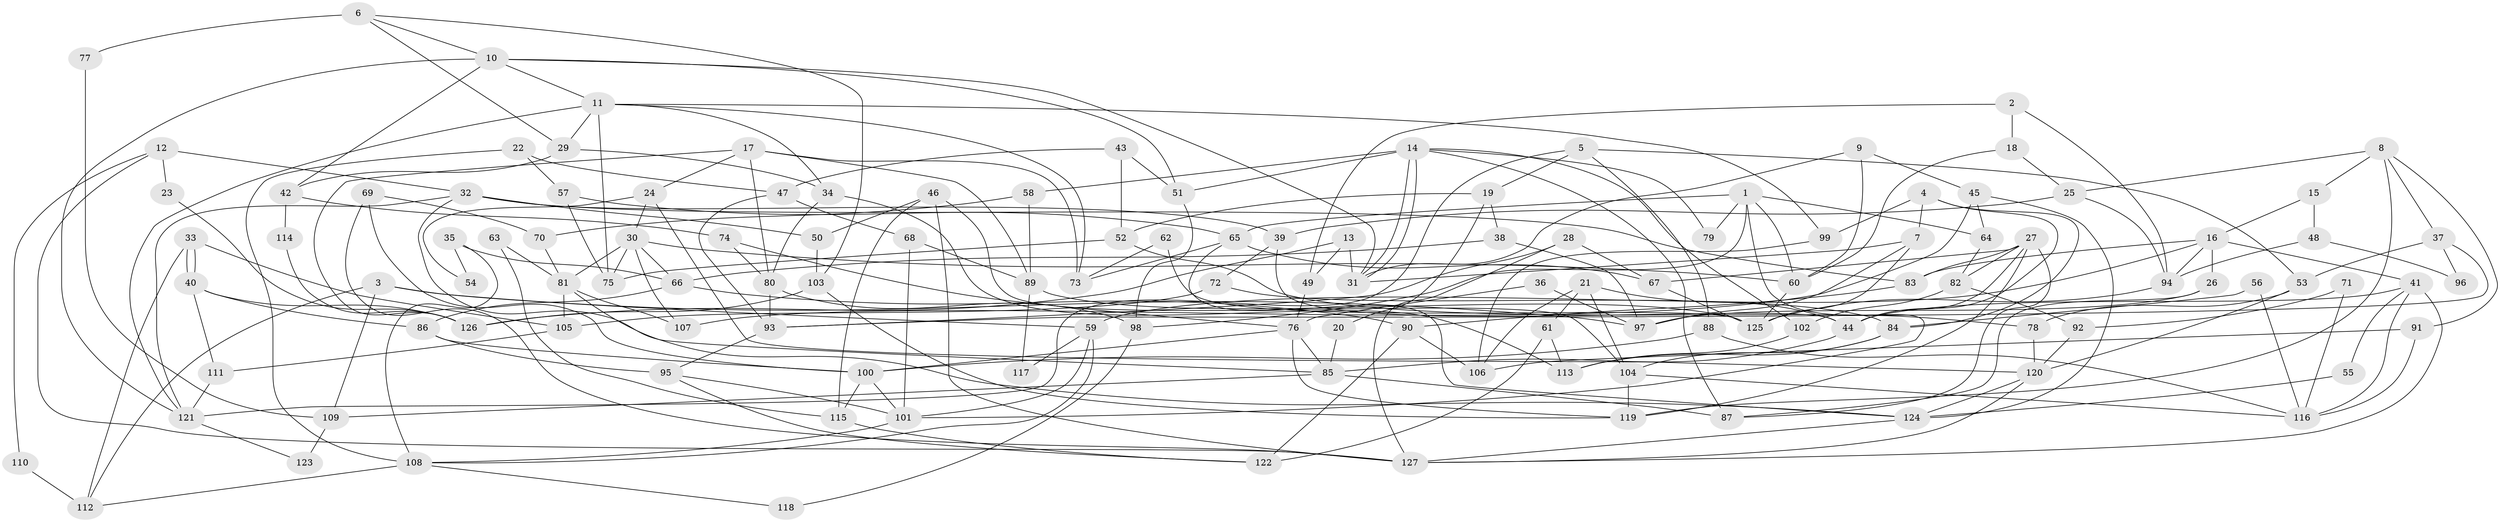 // Generated by graph-tools (version 1.1) at 2025/35/03/09/25 02:35:53]
// undirected, 127 vertices, 254 edges
graph export_dot {
graph [start="1"]
  node [color=gray90,style=filled];
  1;
  2;
  3;
  4;
  5;
  6;
  7;
  8;
  9;
  10;
  11;
  12;
  13;
  14;
  15;
  16;
  17;
  18;
  19;
  20;
  21;
  22;
  23;
  24;
  25;
  26;
  27;
  28;
  29;
  30;
  31;
  32;
  33;
  34;
  35;
  36;
  37;
  38;
  39;
  40;
  41;
  42;
  43;
  44;
  45;
  46;
  47;
  48;
  49;
  50;
  51;
  52;
  53;
  54;
  55;
  56;
  57;
  58;
  59;
  60;
  61;
  62;
  63;
  64;
  65;
  66;
  67;
  68;
  69;
  70;
  71;
  72;
  73;
  74;
  75;
  76;
  77;
  78;
  79;
  80;
  81;
  82;
  83;
  84;
  85;
  86;
  87;
  88;
  89;
  90;
  91;
  92;
  93;
  94;
  95;
  96;
  97;
  98;
  99;
  100;
  101;
  102;
  103;
  104;
  105;
  106;
  107;
  108;
  109;
  110;
  111;
  112;
  113;
  114;
  115;
  116;
  117;
  118;
  119;
  120;
  121;
  122;
  123;
  124;
  125;
  126;
  127;
  1 -- 60;
  1 -- 101;
  1 -- 64;
  1 -- 65;
  1 -- 79;
  1 -- 98;
  2 -- 94;
  2 -- 49;
  2 -- 18;
  3 -- 97;
  3 -- 59;
  3 -- 109;
  3 -- 112;
  4 -- 7;
  4 -- 84;
  4 -- 44;
  4 -- 99;
  5 -- 121;
  5 -- 53;
  5 -- 19;
  5 -- 88;
  6 -- 29;
  6 -- 10;
  6 -- 77;
  6 -- 103;
  7 -- 97;
  7 -- 125;
  7 -- 31;
  8 -- 91;
  8 -- 119;
  8 -- 15;
  8 -- 25;
  8 -- 37;
  9 -- 60;
  9 -- 31;
  9 -- 45;
  10 -- 31;
  10 -- 51;
  10 -- 11;
  10 -- 42;
  10 -- 121;
  11 -- 121;
  11 -- 29;
  11 -- 34;
  11 -- 73;
  11 -- 75;
  11 -- 99;
  12 -- 127;
  12 -- 32;
  12 -- 23;
  12 -- 110;
  13 -- 31;
  13 -- 126;
  13 -- 49;
  14 -- 102;
  14 -- 31;
  14 -- 31;
  14 -- 51;
  14 -- 58;
  14 -- 79;
  14 -- 87;
  15 -- 16;
  15 -- 48;
  16 -- 59;
  16 -- 41;
  16 -- 26;
  16 -- 83;
  16 -- 94;
  17 -- 73;
  17 -- 89;
  17 -- 24;
  17 -- 80;
  17 -- 126;
  18 -- 25;
  18 -- 60;
  19 -- 52;
  19 -- 20;
  19 -- 38;
  20 -- 85;
  21 -- 44;
  21 -- 104;
  21 -- 61;
  21 -- 106;
  22 -- 47;
  22 -- 57;
  22 -- 108;
  23 -- 126;
  24 -- 30;
  24 -- 54;
  24 -- 120;
  25 -- 94;
  25 -- 39;
  26 -- 87;
  26 -- 97;
  27 -- 44;
  27 -- 87;
  27 -- 67;
  27 -- 82;
  27 -- 83;
  27 -- 119;
  28 -- 127;
  28 -- 93;
  28 -- 67;
  29 -- 42;
  29 -- 34;
  30 -- 81;
  30 -- 107;
  30 -- 60;
  30 -- 66;
  30 -- 75;
  32 -- 50;
  32 -- 83;
  32 -- 39;
  32 -- 85;
  32 -- 121;
  33 -- 40;
  33 -- 40;
  33 -- 105;
  33 -- 112;
  34 -- 80;
  34 -- 113;
  35 -- 108;
  35 -- 66;
  35 -- 54;
  36 -- 76;
  36 -- 97;
  37 -- 93;
  37 -- 53;
  37 -- 96;
  38 -- 66;
  38 -- 97;
  39 -- 44;
  39 -- 72;
  40 -- 126;
  40 -- 86;
  40 -- 111;
  41 -- 116;
  41 -- 44;
  41 -- 55;
  41 -- 127;
  42 -- 74;
  42 -- 114;
  43 -- 51;
  43 -- 52;
  43 -- 47;
  44 -- 85;
  45 -- 124;
  45 -- 64;
  45 -- 107;
  46 -- 127;
  46 -- 115;
  46 -- 50;
  46 -- 104;
  47 -- 93;
  47 -- 68;
  48 -- 94;
  48 -- 96;
  49 -- 76;
  50 -- 103;
  51 -- 98;
  52 -- 75;
  52 -- 78;
  53 -- 120;
  53 -- 78;
  55 -- 124;
  56 -- 84;
  56 -- 116;
  57 -- 75;
  57 -- 65;
  58 -- 70;
  58 -- 89;
  59 -- 108;
  59 -- 101;
  59 -- 117;
  60 -- 125;
  61 -- 122;
  61 -- 113;
  62 -- 73;
  62 -- 125;
  63 -- 81;
  63 -- 115;
  64 -- 82;
  65 -- 67;
  65 -- 73;
  65 -- 124;
  66 -- 90;
  66 -- 86;
  67 -- 125;
  68 -- 89;
  68 -- 101;
  69 -- 127;
  69 -- 100;
  69 -- 70;
  70 -- 81;
  71 -- 92;
  71 -- 116;
  72 -- 84;
  72 -- 105;
  74 -- 80;
  74 -- 76;
  76 -- 85;
  76 -- 100;
  76 -- 119;
  77 -- 109;
  78 -- 120;
  80 -- 93;
  80 -- 98;
  81 -- 105;
  81 -- 124;
  81 -- 107;
  82 -- 92;
  82 -- 102;
  83 -- 90;
  84 -- 113;
  84 -- 104;
  85 -- 87;
  85 -- 109;
  86 -- 95;
  86 -- 100;
  88 -- 100;
  88 -- 116;
  89 -- 125;
  89 -- 117;
  90 -- 106;
  90 -- 122;
  91 -- 116;
  91 -- 106;
  92 -- 120;
  93 -- 95;
  94 -- 125;
  95 -- 101;
  95 -- 122;
  98 -- 118;
  99 -- 106;
  100 -- 101;
  100 -- 115;
  101 -- 108;
  102 -- 113;
  103 -- 119;
  103 -- 126;
  104 -- 119;
  104 -- 116;
  105 -- 111;
  108 -- 112;
  108 -- 118;
  109 -- 123;
  110 -- 112;
  111 -- 121;
  114 -- 126;
  115 -- 122;
  120 -- 124;
  120 -- 127;
  121 -- 123;
  124 -- 127;
}

